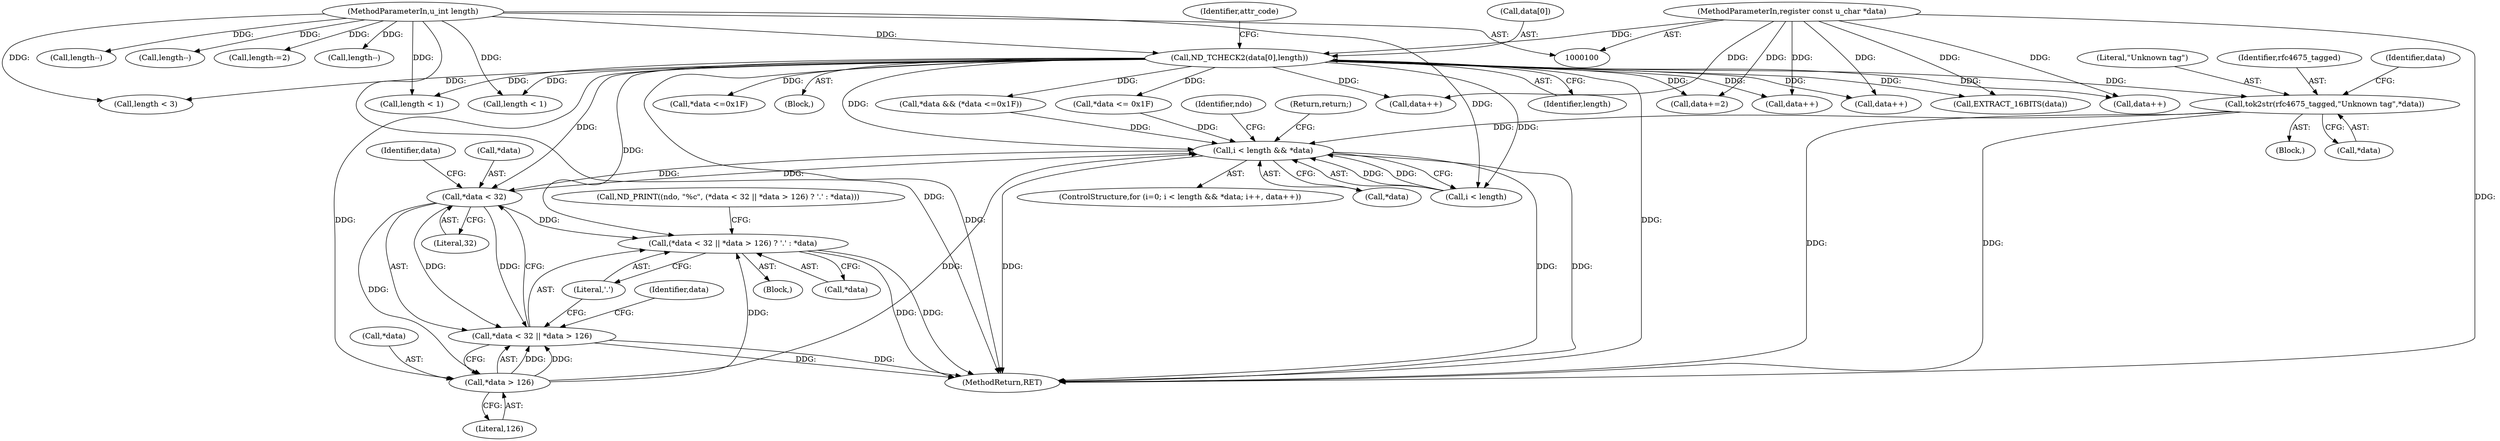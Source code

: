 digraph "0_tcpdump_1bc78d795cd5cad5525498658f414a11ea0a7e9c@pointer" {
"1000208" [label="(Call,tok2str(rfc4675_tagged,\"Unknown tag\",*data))"];
"1000107" [label="(Call,ND_TCHECK2(data[0],length))"];
"1000102" [label="(MethodParameterIn,register const u_char *data)"];
"1000103" [label="(MethodParameterIn,u_int length)"];
"1000224" [label="(Call,i < length && *data)"];
"1000242" [label="(Call,*data < 32)"];
"1000240" [label="(Call,(*data < 32 || *data > 126) ? '.' : *data)"];
"1000241" [label="(Call,*data < 32 || *data > 126)"];
"1000246" [label="(Call,*data > 126)"];
"1000198" [label="(Call,length < 1)"];
"1000209" [label="(Identifier,rfc4675_tagged)"];
"1000172" [label="(Call,length < 1)"];
"1000113" [label="(Identifier,attr_code)"];
"1000246" [label="(Call,*data > 126)"];
"1000211" [label="(Call,*data)"];
"1000193" [label="(Call,length--)"];
"1000108" [label="(Call,data[0])"];
"1000122" [label="(Call,*data && (*data <=0x1F))"];
"1000150" [label="(Call,EXTRACT_16BITS(data))"];
"1000238" [label="(Block,)"];
"1000240" [label="(Call,(*data < 32 || *data > 126) ? '.' : *data)"];
"1000141" [label="(Call,data++)"];
"1000214" [label="(Identifier,data)"];
"1000261" [label="(MethodReturn,RET)"];
"1000143" [label="(Call,length--)"];
"1000155" [label="(Call,length-=2)"];
"1000235" [label="(Call,ND_PRINT((ndo, \"%c\", (*data < 32 || *data > 126) ? '.' : *data)))"];
"1000191" [label="(Call,data++)"];
"1000102" [label="(MethodParameterIn,register const u_char *data)"];
"1000111" [label="(Identifier,length)"];
"1000241" [label="(Call,*data < 32 || *data > 126)"];
"1000251" [label="(Call,*data)"];
"1000242" [label="(Call,*data < 32)"];
"1000233" [label="(Call,data++)"];
"1000208" [label="(Call,tok2str(rfc4675_tagged,\"Unknown tag\",*data))"];
"1000237" [label="(Identifier,ndo)"];
"1000253" [label="(Return,return;)"];
"1000252" [label="(Identifier,data)"];
"1000125" [label="(Call,*data <=0x1F)"];
"1000107" [label="(Call,ND_TCHECK2(data[0],length))"];
"1000250" [label="(Literal,'.')"];
"1000105" [label="(Block,)"];
"1000247" [label="(Call,*data)"];
"1000152" [label="(Call,data+=2)"];
"1000245" [label="(Literal,32)"];
"1000103" [label="(MethodParameterIn,u_int length)"];
"1000224" [label="(Call,i < length && *data)"];
"1000166" [label="(Call,*data <= 0x1F)"];
"1000217" [label="(Call,length--)"];
"1000117" [label="(Call,length < 3)"];
"1000248" [label="(Identifier,data)"];
"1000220" [label="(ControlStructure,for (i=0; i < length && *data; i++, data++))"];
"1000207" [label="(Block,)"];
"1000249" [label="(Literal,126)"];
"1000215" [label="(Call,data++)"];
"1000225" [label="(Call,i < length)"];
"1000243" [label="(Call,*data)"];
"1000228" [label="(Call,*data)"];
"1000210" [label="(Literal,\"Unknown tag\")"];
"1000208" -> "1000207"  [label="AST: "];
"1000208" -> "1000211"  [label="CFG: "];
"1000209" -> "1000208"  [label="AST: "];
"1000210" -> "1000208"  [label="AST: "];
"1000211" -> "1000208"  [label="AST: "];
"1000214" -> "1000208"  [label="CFG: "];
"1000208" -> "1000261"  [label="DDG: "];
"1000208" -> "1000261"  [label="DDG: "];
"1000107" -> "1000208"  [label="DDG: "];
"1000208" -> "1000224"  [label="DDG: "];
"1000107" -> "1000105"  [label="AST: "];
"1000107" -> "1000111"  [label="CFG: "];
"1000108" -> "1000107"  [label="AST: "];
"1000111" -> "1000107"  [label="AST: "];
"1000113" -> "1000107"  [label="CFG: "];
"1000107" -> "1000261"  [label="DDG: "];
"1000107" -> "1000261"  [label="DDG: "];
"1000102" -> "1000107"  [label="DDG: "];
"1000103" -> "1000107"  [label="DDG: "];
"1000107" -> "1000117"  [label="DDG: "];
"1000107" -> "1000122"  [label="DDG: "];
"1000107" -> "1000125"  [label="DDG: "];
"1000107" -> "1000141"  [label="DDG: "];
"1000107" -> "1000150"  [label="DDG: "];
"1000107" -> "1000152"  [label="DDG: "];
"1000107" -> "1000166"  [label="DDG: "];
"1000107" -> "1000172"  [label="DDG: "];
"1000107" -> "1000191"  [label="DDG: "];
"1000107" -> "1000198"  [label="DDG: "];
"1000107" -> "1000215"  [label="DDG: "];
"1000107" -> "1000225"  [label="DDG: "];
"1000107" -> "1000224"  [label="DDG: "];
"1000107" -> "1000233"  [label="DDG: "];
"1000107" -> "1000240"  [label="DDG: "];
"1000107" -> "1000242"  [label="DDG: "];
"1000107" -> "1000246"  [label="DDG: "];
"1000102" -> "1000100"  [label="AST: "];
"1000102" -> "1000261"  [label="DDG: "];
"1000102" -> "1000141"  [label="DDG: "];
"1000102" -> "1000150"  [label="DDG: "];
"1000102" -> "1000152"  [label="DDG: "];
"1000102" -> "1000191"  [label="DDG: "];
"1000102" -> "1000215"  [label="DDG: "];
"1000102" -> "1000233"  [label="DDG: "];
"1000103" -> "1000100"  [label="AST: "];
"1000103" -> "1000261"  [label="DDG: "];
"1000103" -> "1000117"  [label="DDG: "];
"1000103" -> "1000143"  [label="DDG: "];
"1000103" -> "1000155"  [label="DDG: "];
"1000103" -> "1000172"  [label="DDG: "];
"1000103" -> "1000193"  [label="DDG: "];
"1000103" -> "1000198"  [label="DDG: "];
"1000103" -> "1000217"  [label="DDG: "];
"1000103" -> "1000225"  [label="DDG: "];
"1000224" -> "1000220"  [label="AST: "];
"1000224" -> "1000225"  [label="CFG: "];
"1000224" -> "1000228"  [label="CFG: "];
"1000225" -> "1000224"  [label="AST: "];
"1000228" -> "1000224"  [label="AST: "];
"1000237" -> "1000224"  [label="CFG: "];
"1000253" -> "1000224"  [label="CFG: "];
"1000224" -> "1000261"  [label="DDG: "];
"1000224" -> "1000261"  [label="DDG: "];
"1000224" -> "1000261"  [label="DDG: "];
"1000225" -> "1000224"  [label="DDG: "];
"1000225" -> "1000224"  [label="DDG: "];
"1000122" -> "1000224"  [label="DDG: "];
"1000166" -> "1000224"  [label="DDG: "];
"1000242" -> "1000224"  [label="DDG: "];
"1000246" -> "1000224"  [label="DDG: "];
"1000224" -> "1000242"  [label="DDG: "];
"1000242" -> "1000241"  [label="AST: "];
"1000242" -> "1000245"  [label="CFG: "];
"1000243" -> "1000242"  [label="AST: "];
"1000245" -> "1000242"  [label="AST: "];
"1000248" -> "1000242"  [label="CFG: "];
"1000241" -> "1000242"  [label="CFG: "];
"1000242" -> "1000240"  [label="DDG: "];
"1000242" -> "1000241"  [label="DDG: "];
"1000242" -> "1000241"  [label="DDG: "];
"1000242" -> "1000246"  [label="DDG: "];
"1000240" -> "1000238"  [label="AST: "];
"1000240" -> "1000250"  [label="CFG: "];
"1000240" -> "1000251"  [label="CFG: "];
"1000241" -> "1000240"  [label="AST: "];
"1000250" -> "1000240"  [label="AST: "];
"1000251" -> "1000240"  [label="AST: "];
"1000235" -> "1000240"  [label="CFG: "];
"1000240" -> "1000261"  [label="DDG: "];
"1000240" -> "1000261"  [label="DDG: "];
"1000246" -> "1000240"  [label="DDG: "];
"1000241" -> "1000246"  [label="CFG: "];
"1000246" -> "1000241"  [label="AST: "];
"1000250" -> "1000241"  [label="CFG: "];
"1000252" -> "1000241"  [label="CFG: "];
"1000241" -> "1000261"  [label="DDG: "];
"1000241" -> "1000261"  [label="DDG: "];
"1000246" -> "1000241"  [label="DDG: "];
"1000246" -> "1000241"  [label="DDG: "];
"1000246" -> "1000249"  [label="CFG: "];
"1000247" -> "1000246"  [label="AST: "];
"1000249" -> "1000246"  [label="AST: "];
}
